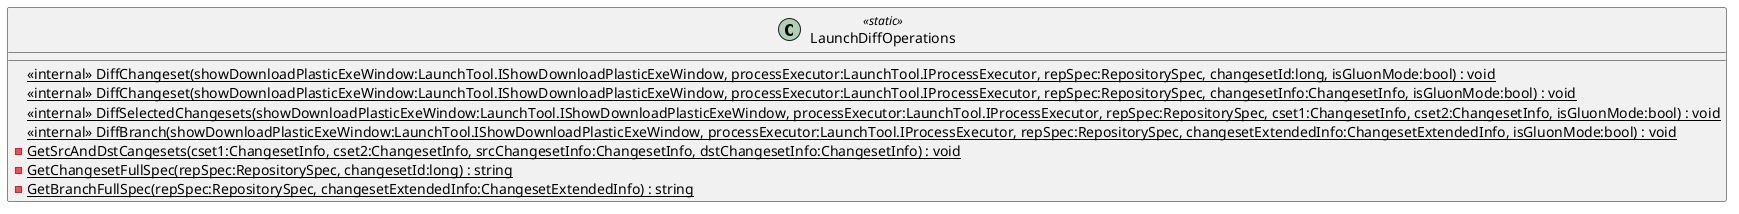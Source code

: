 @startuml
class LaunchDiffOperations <<static>> {
    <<internal>> {static} DiffChangeset(showDownloadPlasticExeWindow:LaunchTool.IShowDownloadPlasticExeWindow, processExecutor:LaunchTool.IProcessExecutor, repSpec:RepositorySpec, changesetId:long, isGluonMode:bool) : void
    <<internal>> {static} DiffChangeset(showDownloadPlasticExeWindow:LaunchTool.IShowDownloadPlasticExeWindow, processExecutor:LaunchTool.IProcessExecutor, repSpec:RepositorySpec, changesetInfo:ChangesetInfo, isGluonMode:bool) : void
    <<internal>> {static} DiffSelectedChangesets(showDownloadPlasticExeWindow:LaunchTool.IShowDownloadPlasticExeWindow, processExecutor:LaunchTool.IProcessExecutor, repSpec:RepositorySpec, cset1:ChangesetInfo, cset2:ChangesetInfo, isGluonMode:bool) : void
    <<internal>> {static} DiffBranch(showDownloadPlasticExeWindow:LaunchTool.IShowDownloadPlasticExeWindow, processExecutor:LaunchTool.IProcessExecutor, repSpec:RepositorySpec, changesetExtendedInfo:ChangesetExtendedInfo, isGluonMode:bool) : void
    {static} - GetSrcAndDstCangesets(cset1:ChangesetInfo, cset2:ChangesetInfo, srcChangesetInfo:ChangesetInfo, dstChangesetInfo:ChangesetInfo) : void
    {static} - GetChangesetFullSpec(repSpec:RepositorySpec, changesetId:long) : string
    {static} - GetBranchFullSpec(repSpec:RepositorySpec, changesetExtendedInfo:ChangesetExtendedInfo) : string
}
@enduml
